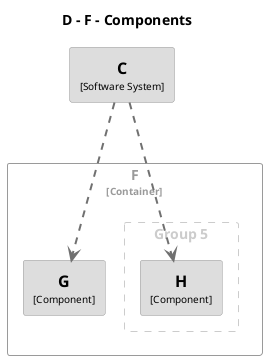 @startuml
set separator none
title D - F - Components

top to bottom direction

skinparam {
  arrowFontSize 10
  defaultTextAlignment center
  wrapWidth 200
  maxMessageSize 100
}

hide stereotype

skinparam rectangle<<C>> {
  BackgroundColor #dddddd
  FontColor #000000
  BorderColor #9a9a9a
  shadowing false
}
skinparam rectangle<<D.F.G>> {
  BackgroundColor #dddddd
  FontColor #000000
  BorderColor #9a9a9a
  shadowing false
}
skinparam rectangle<<D.F.H>> {
  BackgroundColor #dddddd
  FontColor #000000
  BorderColor #9a9a9a
  shadowing false
}
skinparam rectangle<<D.F>> {
  BorderColor #9a9a9a
  FontColor #9a9a9a
  shadowing false
}

rectangle "==C\n<size:10>[Software System]</size>" <<C>> as C

rectangle "F\n<size:10>[Container]</size>" <<D.F>> {
  rectangle "Group 5" <<group1>> as group1 {
    skinparam RectangleBorderColor<<group1>> #cccccc
    skinparam RectangleFontColor<<group1>> #cccccc
    skinparam RectangleBorderStyle<<group1>> dashed

    rectangle "==H\n<size:10>[Component]</size>" <<D.F.H>> as D.F.H
  }

  rectangle "==G\n<size:10>[Component]</size>" <<D.F.G>> as D.F.G
}

C .[#707070,thickness=2].> D.F.G : "<color:#707070>"
C .[#707070,thickness=2].> D.F.H : "<color:#707070>"
@enduml